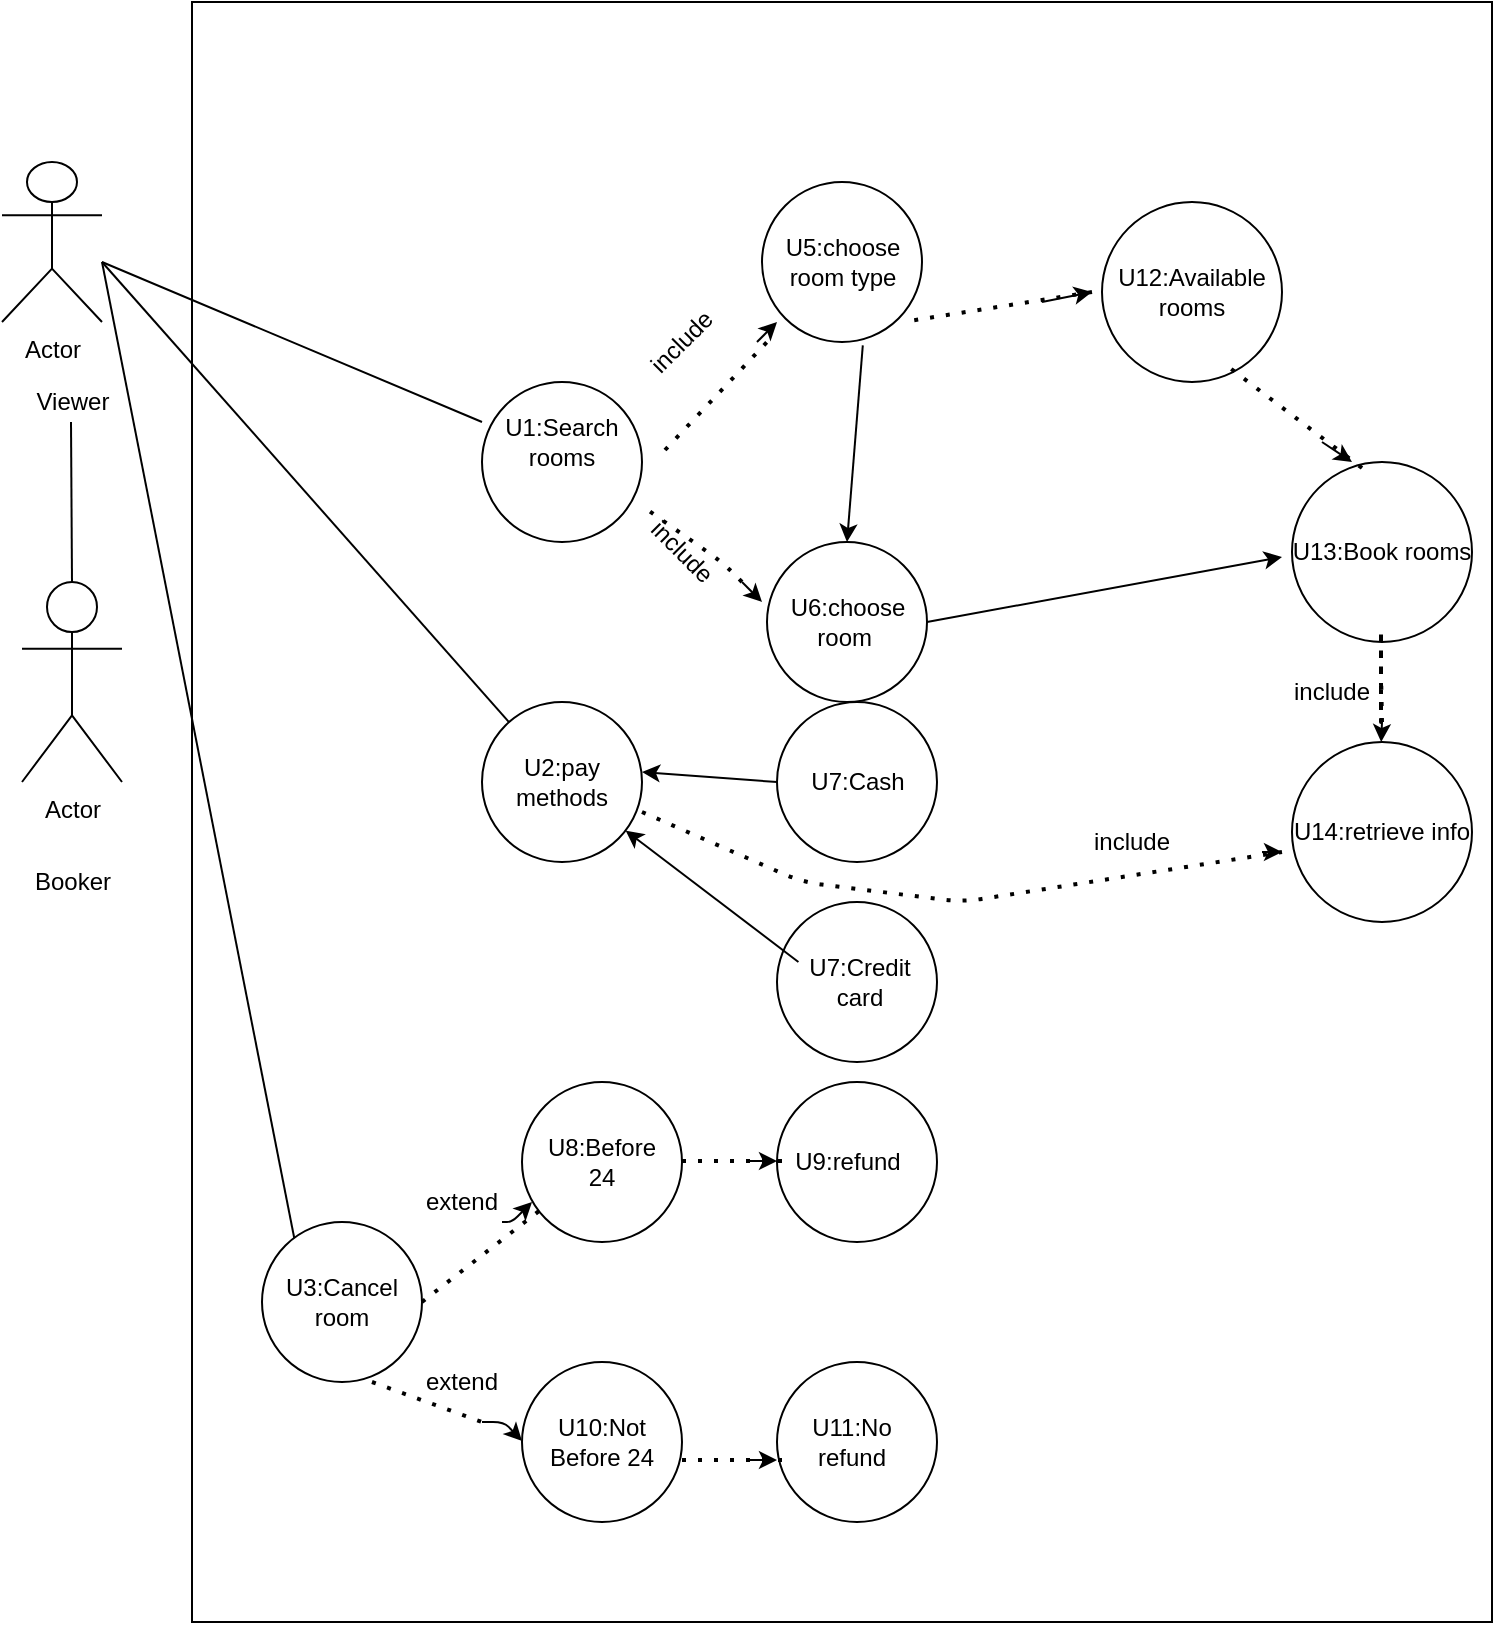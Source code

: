 <mxfile version="13.9.8" type="github">
  <diagram id="Xy6ysxLiAf85u6eN7p3X" name="Page-1">
    <mxGraphModel dx="1019" dy="519" grid="1" gridSize="10" guides="1" tooltips="1" connect="1" arrows="1" fold="1" page="1" pageScale="1" pageWidth="827" pageHeight="1169" math="0" shadow="0">
      <root>
        <mxCell id="0" />
        <mxCell id="1" parent="0" />
        <mxCell id="fN4Kaj9CFgbJgUVEXXit-1" value="" style="rounded=0;whiteSpace=wrap;html=1;" parent="1" vertex="1">
          <mxGeometry x="155" y="60" width="650" height="810" as="geometry" />
        </mxCell>
        <mxCell id="fN4Kaj9CFgbJgUVEXXit-2" value="Actor" style="shape=umlActor;verticalLabelPosition=bottom;verticalAlign=top;html=1;outlineConnect=0;" parent="1" vertex="1">
          <mxGeometry x="60" y="140" width="50" height="80" as="geometry" />
        </mxCell>
        <mxCell id="fN4Kaj9CFgbJgUVEXXit-3" value="Actor" style="shape=umlActor;verticalLabelPosition=bottom;verticalAlign=top;html=1;outlineConnect=0;" parent="1" vertex="1">
          <mxGeometry x="70" y="350" width="50" height="100" as="geometry" />
        </mxCell>
        <mxCell id="fN4Kaj9CFgbJgUVEXXit-4" value="Booker&lt;br&gt;" style="text;html=1;align=center;verticalAlign=middle;resizable=0;points=[];autosize=1;" parent="1" vertex="1">
          <mxGeometry x="70" y="490" width="50" height="20" as="geometry" />
        </mxCell>
        <mxCell id="fN4Kaj9CFgbJgUVEXXit-5" value="Viewer" style="text;html=1;align=center;verticalAlign=middle;resizable=0;points=[];autosize=1;" parent="1" vertex="1">
          <mxGeometry x="70" y="250" width="50" height="20" as="geometry" />
        </mxCell>
        <mxCell id="fN4Kaj9CFgbJgUVEXXit-9" value="" style="endArrow=none;html=1;entryX=0;entryY=0;entryDx=0;entryDy=0;" parent="1" edge="1" target="fN4Kaj9CFgbJgUVEXXit-20">
          <mxGeometry width="50" height="50" relative="1" as="geometry">
            <mxPoint x="110" y="190" as="sourcePoint" />
            <mxPoint x="290" y="260" as="targetPoint" />
            <Array as="points" />
          </mxGeometry>
        </mxCell>
        <mxCell id="fN4Kaj9CFgbJgUVEXXit-10" value="" style="ellipse;whiteSpace=wrap;html=1;aspect=fixed;" parent="1" vertex="1">
          <mxGeometry x="300" y="250" width="80" height="80" as="geometry" />
        </mxCell>
        <mxCell id="fN4Kaj9CFgbJgUVEXXit-11" value="" style="endArrow=none;html=1;" parent="1" target="fN4Kaj9CFgbJgUVEXXit-12" edge="1">
          <mxGeometry width="50" height="50" relative="1" as="geometry">
            <mxPoint x="110" y="190" as="sourcePoint" />
            <mxPoint x="320" y="380" as="targetPoint" />
            <Array as="points" />
          </mxGeometry>
        </mxCell>
        <mxCell id="fN4Kaj9CFgbJgUVEXXit-12" value="" style="ellipse;whiteSpace=wrap;html=1;aspect=fixed;" parent="1" vertex="1">
          <mxGeometry x="300" y="410" width="80" height="80" as="geometry" />
        </mxCell>
        <mxCell id="fN4Kaj9CFgbJgUVEXXit-17" value="" style="endArrow=none;html=1;exitX=0.5;exitY=0;exitDx=0;exitDy=0;exitPerimeter=0;" parent="1" source="fN4Kaj9CFgbJgUVEXXit-3" edge="1">
          <mxGeometry width="50" height="50" relative="1" as="geometry">
            <mxPoint x="94.5" y="330" as="sourcePoint" />
            <mxPoint x="94.5" y="270" as="targetPoint" />
          </mxGeometry>
        </mxCell>
        <mxCell id="fN4Kaj9CFgbJgUVEXXit-18" value="" style="endArrow=none;html=1;entryX=0.087;entryY=0.797;entryDx=0;entryDy=0;entryPerimeter=0;" parent="1" target="fN4Kaj9CFgbJgUVEXXit-1" edge="1">
          <mxGeometry width="50" height="50" relative="1" as="geometry">
            <mxPoint x="110" y="190" as="sourcePoint" />
            <mxPoint x="265.797" y="438.154" as="targetPoint" />
            <Array as="points" />
          </mxGeometry>
        </mxCell>
        <mxCell id="fN4Kaj9CFgbJgUVEXXit-19" value="" style="ellipse;whiteSpace=wrap;html=1;aspect=fixed;" parent="1" vertex="1">
          <mxGeometry x="190" y="670" width="80" height="80" as="geometry" />
        </mxCell>
        <mxCell id="fN4Kaj9CFgbJgUVEXXit-20" value="U1:Search rooms" style="text;html=1;strokeColor=none;fillColor=none;align=center;verticalAlign=middle;whiteSpace=wrap;rounded=0;" parent="1" vertex="1">
          <mxGeometry x="300" y="270" width="80" height="20" as="geometry" />
        </mxCell>
        <mxCell id="fN4Kaj9CFgbJgUVEXXit-21" value="U2:pay methods" style="text;html=1;strokeColor=none;fillColor=none;align=center;verticalAlign=middle;whiteSpace=wrap;rounded=0;" parent="1" vertex="1">
          <mxGeometry x="300" y="440" width="80" height="20" as="geometry" />
        </mxCell>
        <mxCell id="fN4Kaj9CFgbJgUVEXXit-25" value="U3:Cancel room" style="text;html=1;strokeColor=none;fillColor=none;align=center;verticalAlign=middle;whiteSpace=wrap;rounded=0;" parent="1" vertex="1">
          <mxGeometry x="190" y="700" width="80" height="20" as="geometry" />
        </mxCell>
        <mxCell id="fN4Kaj9CFgbJgUVEXXit-26" value="" style="ellipse;whiteSpace=wrap;html=1;aspect=fixed;" parent="1" vertex="1">
          <mxGeometry x="442.5" y="330" width="80" height="80" as="geometry" />
        </mxCell>
        <mxCell id="fN4Kaj9CFgbJgUVEXXit-27" value="" style="endArrow=none;dashed=1;html=1;dashPattern=1 3;strokeWidth=2;" parent="1" edge="1">
          <mxGeometry width="50" height="50" relative="1" as="geometry">
            <mxPoint x="391.5" y="284" as="sourcePoint" />
            <mxPoint x="442.5" y="230" as="targetPoint" />
          </mxGeometry>
        </mxCell>
        <mxCell id="fN4Kaj9CFgbJgUVEXXit-28" value="" style="ellipse;whiteSpace=wrap;html=1;aspect=fixed;" parent="1" vertex="1">
          <mxGeometry x="440" y="150" width="80" height="80" as="geometry" />
        </mxCell>
        <mxCell id="fN4Kaj9CFgbJgUVEXXit-29" value="U5:choose room type" style="text;html=1;strokeColor=none;fillColor=none;align=center;verticalAlign=middle;whiteSpace=wrap;rounded=0;" parent="1" vertex="1">
          <mxGeometry x="443.75" y="170" width="72.5" height="40" as="geometry" />
        </mxCell>
        <mxCell id="fN4Kaj9CFgbJgUVEXXit-30" value="U6:choose room&amp;nbsp;" style="text;html=1;strokeColor=none;fillColor=none;align=center;verticalAlign=middle;whiteSpace=wrap;rounded=0;" parent="1" vertex="1">
          <mxGeometry x="442.5" y="360" width="80" height="20" as="geometry" />
        </mxCell>
        <mxCell id="fN4Kaj9CFgbJgUVEXXit-32" value="" style="endArrow=none;dashed=1;html=1;dashPattern=1 3;strokeWidth=2;entryX=1;entryY=0.775;entryDx=0;entryDy=0;entryPerimeter=0;" parent="1" target="fN4Kaj9CFgbJgUVEXXit-10" edge="1">
          <mxGeometry width="50" height="50" relative="1" as="geometry">
            <mxPoint x="430" y="350" as="sourcePoint" />
            <mxPoint x="459.958" y="226.41" as="targetPoint" />
            <Array as="points">
              <mxPoint x="420" y="340" />
            </Array>
          </mxGeometry>
        </mxCell>
        <mxCell id="fN4Kaj9CFgbJgUVEXXit-33" value="" style="ellipse;whiteSpace=wrap;html=1;aspect=fixed;" parent="1" vertex="1">
          <mxGeometry x="610" y="160" width="90" height="90" as="geometry" />
        </mxCell>
        <mxCell id="fN4Kaj9CFgbJgUVEXXit-34" value="U12:Available rooms" style="text;html=1;strokeColor=none;fillColor=none;align=center;verticalAlign=middle;whiteSpace=wrap;rounded=0;" parent="1" vertex="1">
          <mxGeometry x="605" y="200" width="100" height="10" as="geometry" />
        </mxCell>
        <mxCell id="fN4Kaj9CFgbJgUVEXXit-35" value="" style="endArrow=none;dashed=1;html=1;dashPattern=1 3;strokeWidth=2;exitX=0;exitY=0.5;exitDx=0;exitDy=0;entryX=0.921;entryY=1.25;entryDx=0;entryDy=0;entryPerimeter=0;" parent="1" source="fN4Kaj9CFgbJgUVEXXit-34" target="fN4Kaj9CFgbJgUVEXXit-29" edge="1">
          <mxGeometry width="50" height="50" relative="1" as="geometry">
            <mxPoint x="580" y="230" as="sourcePoint" />
            <mxPoint x="520" y="177" as="targetPoint" />
            <Array as="points" />
          </mxGeometry>
        </mxCell>
        <mxCell id="fN4Kaj9CFgbJgUVEXXit-39" value="" style="endArrow=classic;html=1;exitX=0.516;exitY=0.212;exitDx=0;exitDy=0;exitPerimeter=0;entryX=0.5;entryY=0;entryDx=0;entryDy=0;" parent="1" source="fN4Kaj9CFgbJgUVEXXit-1" target="fN4Kaj9CFgbJgUVEXXit-26" edge="1">
          <mxGeometry width="50" height="50" relative="1" as="geometry">
            <mxPoint x="390" y="400" as="sourcePoint" />
            <mxPoint x="440" y="350" as="targetPoint" />
          </mxGeometry>
        </mxCell>
        <mxCell id="fN4Kaj9CFgbJgUVEXXit-40" value="" style="ellipse;whiteSpace=wrap;html=1;aspect=fixed;" parent="1" vertex="1">
          <mxGeometry x="447.5" y="410" width="80" height="80" as="geometry" />
        </mxCell>
        <mxCell id="fN4Kaj9CFgbJgUVEXXit-41" value="U7:Cash" style="text;html=1;strokeColor=none;fillColor=none;align=center;verticalAlign=middle;whiteSpace=wrap;rounded=0;" parent="1" vertex="1">
          <mxGeometry x="447.5" y="440" width="80" height="20" as="geometry" />
        </mxCell>
        <mxCell id="fN4Kaj9CFgbJgUVEXXit-42" value="" style="ellipse;whiteSpace=wrap;html=1;aspect=fixed;" parent="1" vertex="1">
          <mxGeometry x="447.5" y="510" width="80" height="80" as="geometry" />
        </mxCell>
        <mxCell id="fN4Kaj9CFgbJgUVEXXit-45" value="U7:Credit card" style="text;html=1;strokeColor=none;fillColor=none;align=center;verticalAlign=middle;whiteSpace=wrap;rounded=0;" parent="1" vertex="1">
          <mxGeometry x="450" y="540" width="77.5" height="20" as="geometry" />
        </mxCell>
        <mxCell id="fN4Kaj9CFgbJgUVEXXit-46" value="" style="endArrow=classic;html=1;exitX=0;exitY=0.5;exitDx=0;exitDy=0;entryX=1;entryY=0.25;entryDx=0;entryDy=0;" parent="1" source="fN4Kaj9CFgbJgUVEXXit-41" target="fN4Kaj9CFgbJgUVEXXit-21" edge="1">
          <mxGeometry width="50" height="50" relative="1" as="geometry">
            <mxPoint x="390" y="450" as="sourcePoint" />
            <mxPoint x="440" y="400" as="targetPoint" />
          </mxGeometry>
        </mxCell>
        <mxCell id="fN4Kaj9CFgbJgUVEXXit-49" value="" style="endArrow=classic;html=1;exitX=0.106;exitY=0;exitDx=0;exitDy=0;exitPerimeter=0;" parent="1" source="fN4Kaj9CFgbJgUVEXXit-45" target="fN4Kaj9CFgbJgUVEXXit-12" edge="1">
          <mxGeometry width="50" height="50" relative="1" as="geometry">
            <mxPoint x="457.5" y="460" as="sourcePoint" />
            <mxPoint x="390" y="455" as="targetPoint" />
          </mxGeometry>
        </mxCell>
        <mxCell id="fN4Kaj9CFgbJgUVEXXit-51" value="" style="ellipse;whiteSpace=wrap;html=1;aspect=fixed;" parent="1" vertex="1">
          <mxGeometry x="320" y="600" width="80" height="80" as="geometry" />
        </mxCell>
        <mxCell id="fN4Kaj9CFgbJgUVEXXit-52" value="" style="ellipse;whiteSpace=wrap;html=1;aspect=fixed;" parent="1" vertex="1">
          <mxGeometry x="320" y="740" width="80" height="80" as="geometry" />
        </mxCell>
        <mxCell id="fN4Kaj9CFgbJgUVEXXit-53" value="" style="ellipse;whiteSpace=wrap;html=1;aspect=fixed;" parent="1" vertex="1">
          <mxGeometry x="447.5" y="600" width="80" height="80" as="geometry" />
        </mxCell>
        <mxCell id="fN4Kaj9CFgbJgUVEXXit-54" value="" style="ellipse;whiteSpace=wrap;html=1;aspect=fixed;" parent="1" vertex="1">
          <mxGeometry x="447.5" y="740" width="80" height="80" as="geometry" />
        </mxCell>
        <mxCell id="fN4Kaj9CFgbJgUVEXXit-55" value="U8:Before 24" style="text;html=1;strokeColor=none;fillColor=none;align=center;verticalAlign=middle;whiteSpace=wrap;rounded=0;" parent="1" vertex="1">
          <mxGeometry x="325" y="630" width="70" height="20" as="geometry" />
        </mxCell>
        <mxCell id="fN4Kaj9CFgbJgUVEXXit-56" value="U10:Not Before 24" style="text;html=1;strokeColor=none;fillColor=none;align=center;verticalAlign=middle;whiteSpace=wrap;rounded=0;" parent="1" vertex="1">
          <mxGeometry x="325" y="770" width="70" height="20" as="geometry" />
        </mxCell>
        <mxCell id="fN4Kaj9CFgbJgUVEXXit-57" value="U9:refund" style="text;html=1;strokeColor=none;fillColor=none;align=center;verticalAlign=middle;whiteSpace=wrap;rounded=0;" parent="1" vertex="1">
          <mxGeometry x="447.5" y="630" width="70" height="20" as="geometry" />
        </mxCell>
        <mxCell id="fN4Kaj9CFgbJgUVEXXit-58" value="U11:No refund" style="text;html=1;strokeColor=none;fillColor=none;align=center;verticalAlign=middle;whiteSpace=wrap;rounded=0;" parent="1" vertex="1">
          <mxGeometry x="450" y="770" width="70" height="20" as="geometry" />
        </mxCell>
        <mxCell id="fN4Kaj9CFgbJgUVEXXit-59" style="edgeStyle=orthogonalEdgeStyle;rounded=0;orthogonalLoop=1;jettySize=auto;html=1;exitX=0.5;exitY=1;exitDx=0;exitDy=0;" parent="1" source="fN4Kaj9CFgbJgUVEXXit-57" target="fN4Kaj9CFgbJgUVEXXit-57" edge="1">
          <mxGeometry relative="1" as="geometry" />
        </mxCell>
        <mxCell id="fN4Kaj9CFgbJgUVEXXit-60" value="" style="endArrow=none;dashed=1;html=1;dashPattern=1 3;strokeWidth=2;" parent="1" edge="1">
          <mxGeometry width="50" height="50" relative="1" as="geometry">
            <mxPoint x="245" y="750" as="sourcePoint" />
            <mxPoint x="300" y="770" as="targetPoint" />
            <Array as="points">
              <mxPoint x="245" y="750" />
            </Array>
          </mxGeometry>
        </mxCell>
        <mxCell id="fN4Kaj9CFgbJgUVEXXit-62" value="" style="endArrow=none;dashed=1;html=1;dashPattern=1 3;strokeWidth=2;" parent="1" target="fN4Kaj9CFgbJgUVEXXit-51" edge="1">
          <mxGeometry width="50" height="50" relative="1" as="geometry">
            <mxPoint x="270" y="710" as="sourcePoint" />
            <mxPoint x="350" y="740" as="targetPoint" />
            <Array as="points">
              <mxPoint x="270" y="710" />
            </Array>
          </mxGeometry>
        </mxCell>
        <mxCell id="fN4Kaj9CFgbJgUVEXXit-63" value="" style="endArrow=none;dashed=1;html=1;dashPattern=1 3;strokeWidth=2;" parent="1" edge="1">
          <mxGeometry width="50" height="50" relative="1" as="geometry">
            <mxPoint x="400" y="639.5" as="sourcePoint" />
            <mxPoint x="449.996" y="639.498" as="targetPoint" />
            <Array as="points">
              <mxPoint x="400" y="639.5" />
            </Array>
          </mxGeometry>
        </mxCell>
        <mxCell id="fN4Kaj9CFgbJgUVEXXit-64" value="" style="endArrow=none;dashed=1;html=1;dashPattern=1 3;strokeWidth=2;" parent="1" edge="1">
          <mxGeometry width="50" height="50" relative="1" as="geometry">
            <mxPoint x="400" y="789" as="sourcePoint" />
            <mxPoint x="449.996" y="788.998" as="targetPoint" />
            <Array as="points">
              <mxPoint x="400" y="789" />
            </Array>
          </mxGeometry>
        </mxCell>
        <mxCell id="fN4Kaj9CFgbJgUVEXXit-67" value="" style="ellipse;whiteSpace=wrap;html=1;aspect=fixed;" parent="1" vertex="1">
          <mxGeometry x="705" y="290" width="90" height="90" as="geometry" />
        </mxCell>
        <mxCell id="fN4Kaj9CFgbJgUVEXXit-68" value="" style="endArrow=none;dashed=1;html=1;dashPattern=1 3;strokeWidth=2;exitX=0;exitY=0.75;exitDx=0;exitDy=0;entryX=1;entryY=0.775;entryDx=0;entryDy=0;entryPerimeter=0;" parent="1" edge="1">
          <mxGeometry width="50" height="50" relative="1" as="geometry">
            <mxPoint x="740" y="293" as="sourcePoint" />
            <mxPoint x="670" y="240" as="targetPoint" />
            <Array as="points" />
          </mxGeometry>
        </mxCell>
        <mxCell id="fN4Kaj9CFgbJgUVEXXit-69" value="U13:Book rooms" style="text;html=1;strokeColor=none;fillColor=none;align=center;verticalAlign=middle;whiteSpace=wrap;rounded=0;" parent="1" vertex="1">
          <mxGeometry x="700" y="330" width="100" height="10" as="geometry" />
        </mxCell>
        <mxCell id="fN4Kaj9CFgbJgUVEXXit-70" value="" style="endArrow=classic;html=1;exitX=1;exitY=0.5;exitDx=0;exitDy=0;entryX=0;entryY=0.75;entryDx=0;entryDy=0;" parent="1" source="fN4Kaj9CFgbJgUVEXXit-30" target="fN4Kaj9CFgbJgUVEXXit-69" edge="1">
          <mxGeometry width="50" height="50" relative="1" as="geometry">
            <mxPoint x="577.9" y="279" as="sourcePoint" />
            <mxPoint x="570" y="350" as="targetPoint" />
          </mxGeometry>
        </mxCell>
        <mxCell id="YTH77d81D2Q7eeMjvWzj-1" value="include" style="text;html=1;strokeColor=none;fillColor=none;align=center;verticalAlign=middle;whiteSpace=wrap;rounded=0;rotation=-45;" vertex="1" parent="1">
          <mxGeometry x="380" y="220" width="40" height="20" as="geometry" />
        </mxCell>
        <mxCell id="YTH77d81D2Q7eeMjvWzj-2" value="include" style="text;html=1;strokeColor=none;fillColor=none;align=center;verticalAlign=middle;whiteSpace=wrap;rounded=0;rotation=45;" vertex="1" parent="1">
          <mxGeometry x="380" y="315" width="40" height="40" as="geometry" />
        </mxCell>
        <mxCell id="YTH77d81D2Q7eeMjvWzj-4" value="" style="endArrow=classic;html=1;" edge="1" parent="1">
          <mxGeometry width="50" height="50" relative="1" as="geometry">
            <mxPoint x="437.5" y="230" as="sourcePoint" />
            <mxPoint x="447.5" y="220" as="targetPoint" />
          </mxGeometry>
        </mxCell>
        <mxCell id="YTH77d81D2Q7eeMjvWzj-5" value="" style="endArrow=classic;html=1;" edge="1" parent="1">
          <mxGeometry width="50" height="50" relative="1" as="geometry">
            <mxPoint x="430" y="350" as="sourcePoint" />
            <mxPoint x="440" y="360" as="targetPoint" />
            <Array as="points">
              <mxPoint x="430" y="350" />
            </Array>
          </mxGeometry>
        </mxCell>
        <mxCell id="YTH77d81D2Q7eeMjvWzj-6" value="" style="endArrow=classic;html=1;" edge="1" parent="1">
          <mxGeometry width="50" height="50" relative="1" as="geometry">
            <mxPoint x="310" y="670" as="sourcePoint" />
            <mxPoint x="325" y="660" as="targetPoint" />
            <Array as="points">
              <mxPoint x="315" y="670" />
            </Array>
          </mxGeometry>
        </mxCell>
        <mxCell id="YTH77d81D2Q7eeMjvWzj-7" value="" style="endArrow=classic;html=1;" edge="1" parent="1">
          <mxGeometry width="50" height="50" relative="1" as="geometry">
            <mxPoint x="433" y="639.5" as="sourcePoint" />
            <mxPoint x="447.5" y="639.5" as="targetPoint" />
            <Array as="points">
              <mxPoint x="438" y="639.5" />
            </Array>
          </mxGeometry>
        </mxCell>
        <mxCell id="YTH77d81D2Q7eeMjvWzj-8" value="" style="endArrow=classic;html=1;" edge="1" parent="1">
          <mxGeometry width="50" height="50" relative="1" as="geometry">
            <mxPoint x="433" y="789" as="sourcePoint" />
            <mxPoint x="447.5" y="789" as="targetPoint" />
            <Array as="points">
              <mxPoint x="438" y="789" />
            </Array>
          </mxGeometry>
        </mxCell>
        <mxCell id="YTH77d81D2Q7eeMjvWzj-9" value="" style="endArrow=classic;html=1;" edge="1" parent="1">
          <mxGeometry width="50" height="50" relative="1" as="geometry">
            <mxPoint x="300" y="770" as="sourcePoint" />
            <mxPoint x="320" y="779.5" as="targetPoint" />
            <Array as="points">
              <mxPoint x="311" y="770" />
            </Array>
          </mxGeometry>
        </mxCell>
        <mxCell id="YTH77d81D2Q7eeMjvWzj-10" value="" style="endArrow=classic;html=1;" edge="1" parent="1">
          <mxGeometry width="50" height="50" relative="1" as="geometry">
            <mxPoint x="580" y="210" as="sourcePoint" />
            <mxPoint x="605" y="205" as="targetPoint" />
            <Array as="points">
              <mxPoint x="580" y="210" />
            </Array>
          </mxGeometry>
        </mxCell>
        <mxCell id="YTH77d81D2Q7eeMjvWzj-11" value="" style="endArrow=classic;html=1;" edge="1" parent="1">
          <mxGeometry width="50" height="50" relative="1" as="geometry">
            <mxPoint x="720" y="280" as="sourcePoint" />
            <mxPoint x="735" y="290" as="targetPoint" />
            <Array as="points">
              <mxPoint x="720" y="280" />
            </Array>
          </mxGeometry>
        </mxCell>
        <mxCell id="YTH77d81D2Q7eeMjvWzj-13" value="" style="endArrow=classic;html=1;" edge="1" parent="1">
          <mxGeometry width="50" height="50" relative="1" as="geometry">
            <mxPoint x="750" y="420" as="sourcePoint" />
            <mxPoint x="749.6" y="430" as="targetPoint" />
            <Array as="points">
              <mxPoint x="749.6" y="430" />
            </Array>
          </mxGeometry>
        </mxCell>
        <mxCell id="YTH77d81D2Q7eeMjvWzj-14" value="" style="ellipse;whiteSpace=wrap;html=1;aspect=fixed;" vertex="1" parent="1">
          <mxGeometry x="705" y="430" width="90" height="90" as="geometry" />
        </mxCell>
        <mxCell id="YTH77d81D2Q7eeMjvWzj-15" value="U14:retrieve info" style="text;html=1;strokeColor=none;fillColor=none;align=center;verticalAlign=middle;whiteSpace=wrap;rounded=0;" vertex="1" parent="1">
          <mxGeometry x="700" y="465" width="100" height="20" as="geometry" />
        </mxCell>
        <mxCell id="YTH77d81D2Q7eeMjvWzj-19" value="" style="endArrow=classic;html=1;entryX=0;entryY=1;entryDx=0;entryDy=0;" edge="1" parent="1" target="YTH77d81D2Q7eeMjvWzj-15">
          <mxGeometry width="50" height="50" relative="1" as="geometry">
            <mxPoint x="690" y="485" as="sourcePoint" />
            <mxPoint x="547.5" y="432.5" as="targetPoint" />
            <Array as="points" />
          </mxGeometry>
        </mxCell>
        <mxCell id="YTH77d81D2Q7eeMjvWzj-20" value="" style="endArrow=none;dashed=1;html=1;dashPattern=1 3;strokeWidth=2;entryX=0;entryY=1;entryDx=0;entryDy=0;" edge="1" parent="1" target="YTH77d81D2Q7eeMjvWzj-15">
          <mxGeometry width="50" height="50" relative="1" as="geometry">
            <mxPoint x="380" y="465" as="sourcePoint" />
            <mxPoint x="430" y="415" as="targetPoint" />
            <Array as="points">
              <mxPoint x="460" y="500" />
              <mxPoint x="540" y="510" />
            </Array>
          </mxGeometry>
        </mxCell>
        <mxCell id="YTH77d81D2Q7eeMjvWzj-22" value="include" style="text;html=1;strokeColor=none;fillColor=none;align=center;verticalAlign=middle;whiteSpace=wrap;rounded=0;rotation=0;" vertex="1" parent="1">
          <mxGeometry x="605" y="470" width="40" height="20" as="geometry" />
        </mxCell>
        <mxCell id="YTH77d81D2Q7eeMjvWzj-23" value="" style="endArrow=none;dashed=1;html=1;dashPattern=1 3;strokeWidth=2;" edge="1" parent="1">
          <mxGeometry width="50" height="50" relative="1" as="geometry">
            <mxPoint x="750" y="420" as="sourcePoint" />
            <mxPoint x="749.5" y="375" as="targetPoint" />
            <Array as="points">
              <mxPoint x="749.5" y="395" />
              <mxPoint x="749.5" y="425" />
              <mxPoint x="749.5" y="375" />
              <mxPoint x="749.5" y="385" />
              <mxPoint x="749.5" y="405" />
            </Array>
          </mxGeometry>
        </mxCell>
        <mxCell id="YTH77d81D2Q7eeMjvWzj-24" value="extend" style="text;html=1;strokeColor=none;fillColor=none;align=center;verticalAlign=middle;whiteSpace=wrap;rounded=0;rotation=0;" vertex="1" parent="1">
          <mxGeometry x="270" y="650" width="40" height="20" as="geometry" />
        </mxCell>
        <mxCell id="YTH77d81D2Q7eeMjvWzj-25" value="extend" style="text;html=1;strokeColor=none;fillColor=none;align=center;verticalAlign=middle;whiteSpace=wrap;rounded=0;rotation=0;" vertex="1" parent="1">
          <mxGeometry x="270" y="740" width="40" height="20" as="geometry" />
        </mxCell>
        <mxCell id="YTH77d81D2Q7eeMjvWzj-31" value="include" style="text;html=1;strokeColor=none;fillColor=none;align=center;verticalAlign=middle;whiteSpace=wrap;rounded=0;rotation=0;" vertex="1" parent="1">
          <mxGeometry x="705" y="400" width="40" height="10" as="geometry" />
        </mxCell>
      </root>
    </mxGraphModel>
  </diagram>
</mxfile>

